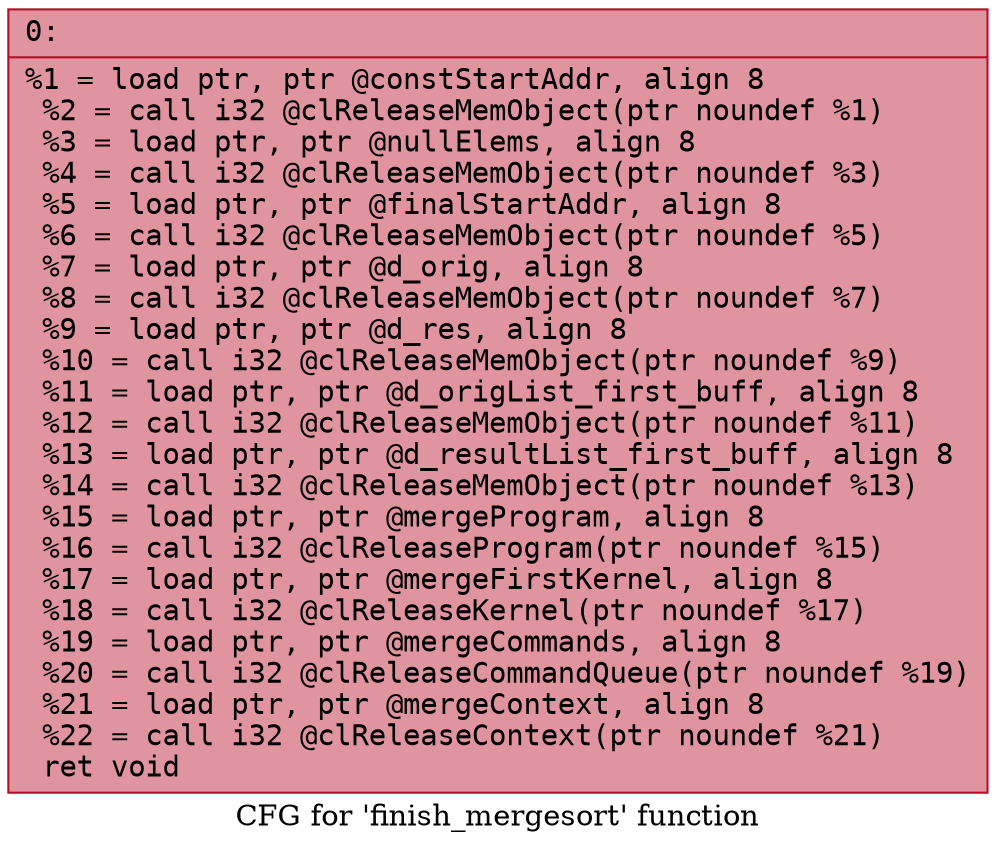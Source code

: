 digraph "CFG for 'finish_mergesort' function" {
	label="CFG for 'finish_mergesort' function";

	Node0x6000034623f0 [shape=record,color="#b70d28ff", style=filled, fillcolor="#b70d2870" fontname="Courier",label="{0:\l|  %1 = load ptr, ptr @constStartAddr, align 8\l  %2 = call i32 @clReleaseMemObject(ptr noundef %1)\l  %3 = load ptr, ptr @nullElems, align 8\l  %4 = call i32 @clReleaseMemObject(ptr noundef %3)\l  %5 = load ptr, ptr @finalStartAddr, align 8\l  %6 = call i32 @clReleaseMemObject(ptr noundef %5)\l  %7 = load ptr, ptr @d_orig, align 8\l  %8 = call i32 @clReleaseMemObject(ptr noundef %7)\l  %9 = load ptr, ptr @d_res, align 8\l  %10 = call i32 @clReleaseMemObject(ptr noundef %9)\l  %11 = load ptr, ptr @d_origList_first_buff, align 8\l  %12 = call i32 @clReleaseMemObject(ptr noundef %11)\l  %13 = load ptr, ptr @d_resultList_first_buff, align 8\l  %14 = call i32 @clReleaseMemObject(ptr noundef %13)\l  %15 = load ptr, ptr @mergeProgram, align 8\l  %16 = call i32 @clReleaseProgram(ptr noundef %15)\l  %17 = load ptr, ptr @mergeFirstKernel, align 8\l  %18 = call i32 @clReleaseKernel(ptr noundef %17)\l  %19 = load ptr, ptr @mergeCommands, align 8\l  %20 = call i32 @clReleaseCommandQueue(ptr noundef %19)\l  %21 = load ptr, ptr @mergeContext, align 8\l  %22 = call i32 @clReleaseContext(ptr noundef %21)\l  ret void\l}"];
}
